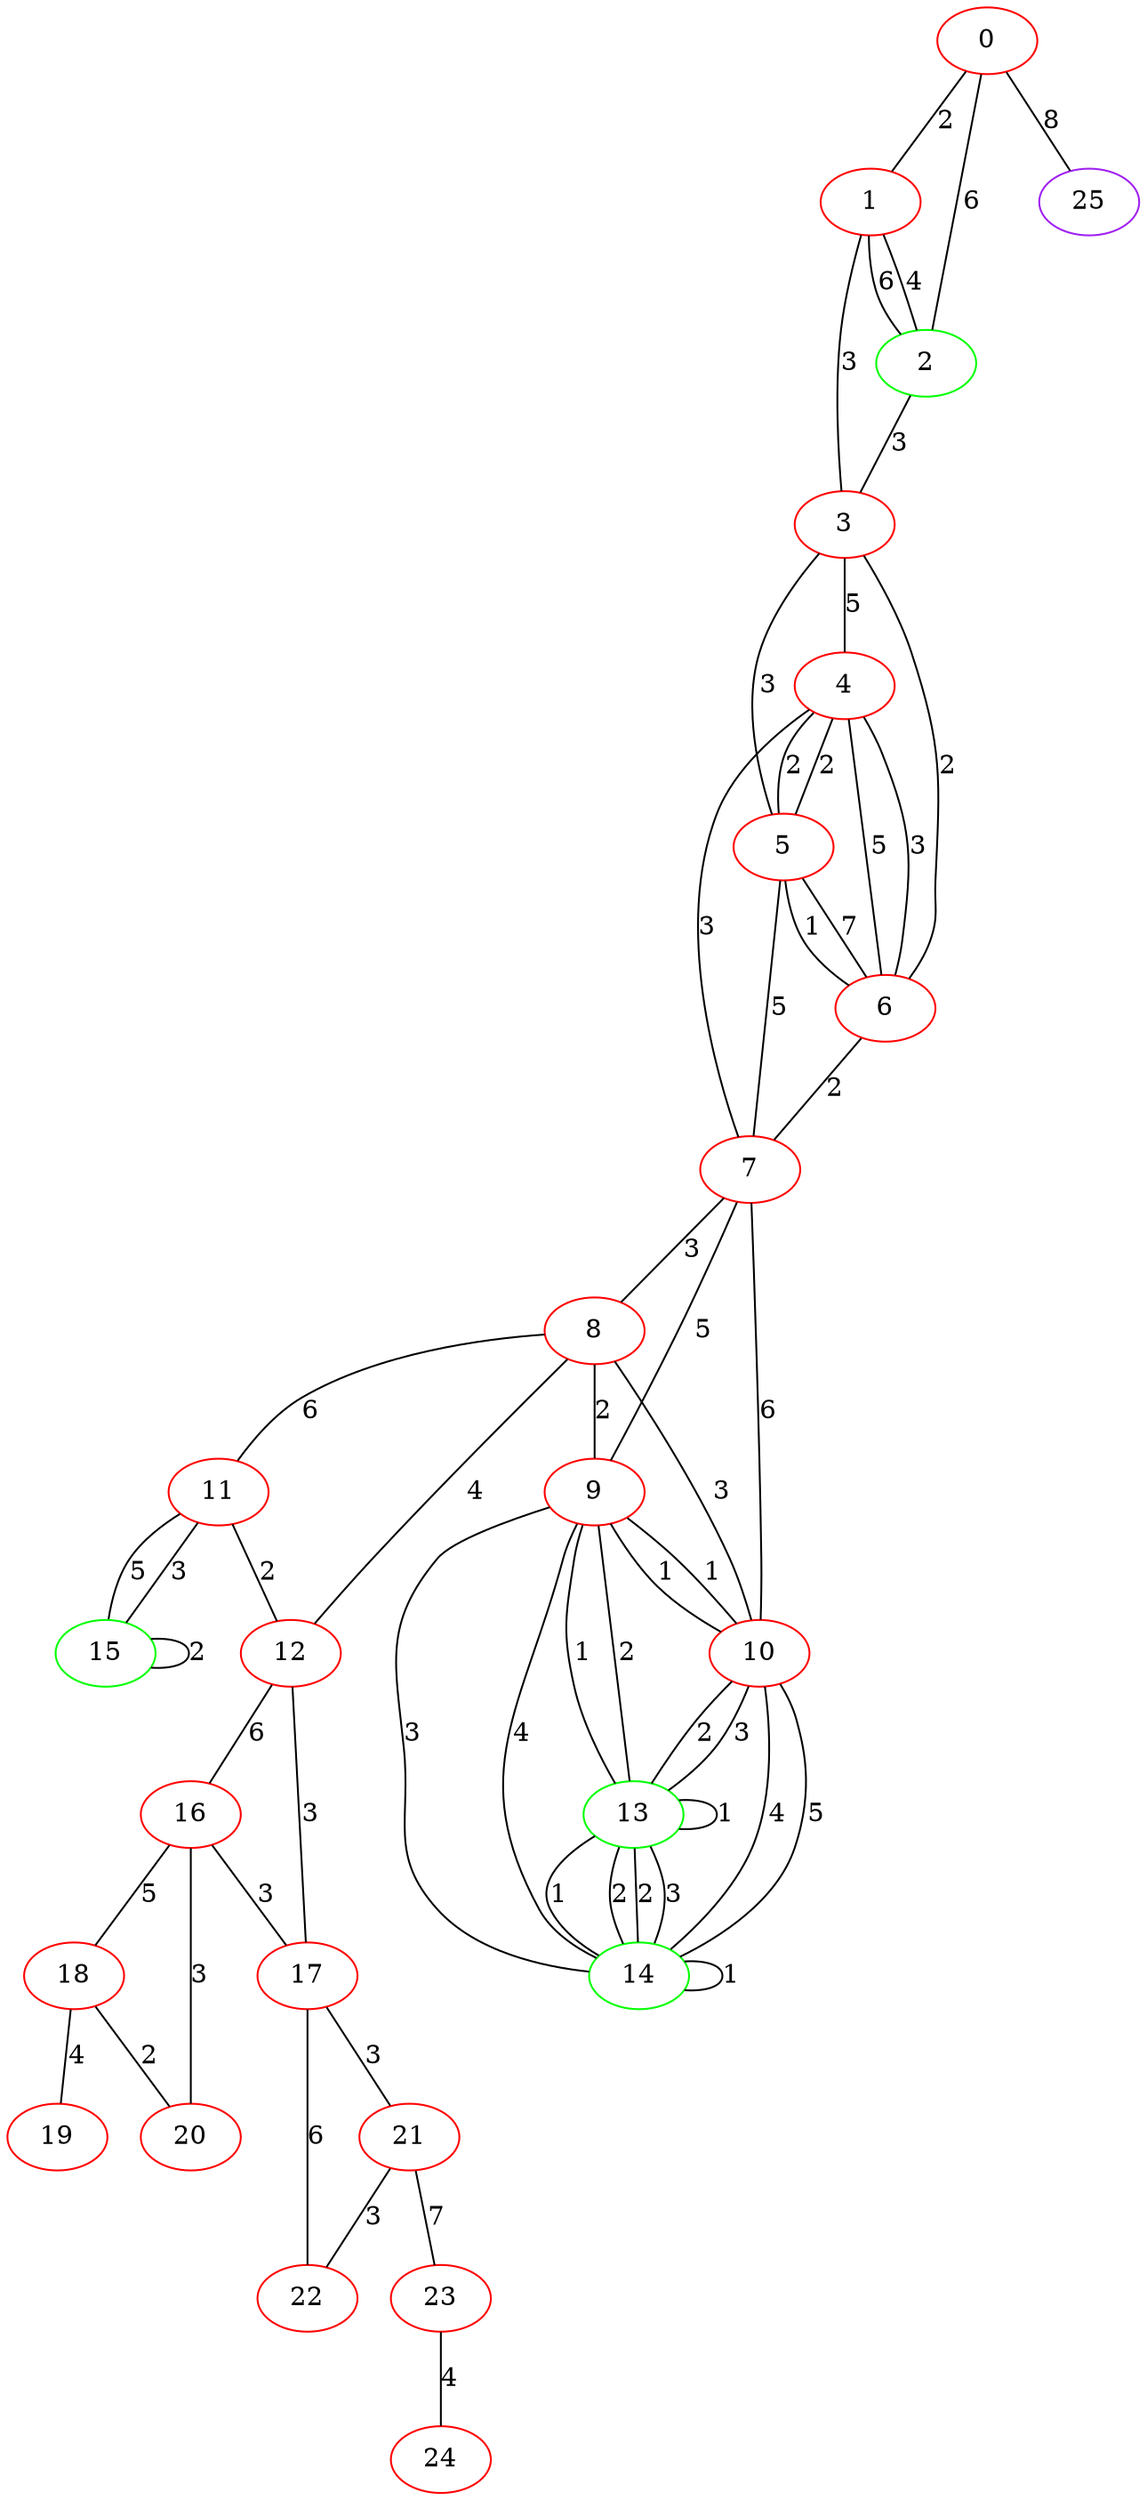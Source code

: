 graph "" {
0 [color=red, weight=1];
1 [color=red, weight=1];
2 [color=green, weight=2];
3 [color=red, weight=1];
4 [color=red, weight=1];
5 [color=red, weight=1];
6 [color=red, weight=1];
7 [color=red, weight=1];
8 [color=red, weight=1];
9 [color=red, weight=1];
10 [color=red, weight=1];
11 [color=red, weight=1];
12 [color=red, weight=1];
13 [color=green, weight=2];
14 [color=green, weight=2];
15 [color=green, weight=2];
16 [color=red, weight=1];
17 [color=red, weight=1];
18 [color=red, weight=1];
19 [color=red, weight=1];
20 [color=red, weight=1];
21 [color=red, weight=1];
22 [color=red, weight=1];
23 [color=red, weight=1];
24 [color=red, weight=1];
25 [color=purple, weight=4];
0 -- 1  [key=0, label=2];
0 -- 2  [key=0, label=6];
0 -- 25  [key=0, label=8];
1 -- 2  [key=0, label=6];
1 -- 2  [key=1, label=4];
1 -- 3  [key=0, label=3];
2 -- 3  [key=0, label=3];
3 -- 4  [key=0, label=5];
3 -- 5  [key=0, label=3];
3 -- 6  [key=0, label=2];
4 -- 5  [key=0, label=2];
4 -- 5  [key=1, label=2];
4 -- 6  [key=0, label=5];
4 -- 6  [key=1, label=3];
4 -- 7  [key=0, label=3];
5 -- 6  [key=0, label=7];
5 -- 6  [key=1, label=1];
5 -- 7  [key=0, label=5];
6 -- 7  [key=0, label=2];
7 -- 8  [key=0, label=3];
7 -- 9  [key=0, label=5];
7 -- 10  [key=0, label=6];
8 -- 9  [key=0, label=2];
8 -- 10  [key=0, label=3];
8 -- 11  [key=0, label=6];
8 -- 12  [key=0, label=4];
9 -- 10  [key=0, label=1];
9 -- 10  [key=1, label=1];
9 -- 13  [key=0, label=1];
9 -- 13  [key=1, label=2];
9 -- 14  [key=0, label=3];
9 -- 14  [key=1, label=4];
10 -- 13  [key=0, label=2];
10 -- 13  [key=1, label=3];
10 -- 14  [key=0, label=4];
10 -- 14  [key=1, label=5];
11 -- 12  [key=0, label=2];
11 -- 15  [key=0, label=3];
11 -- 15  [key=1, label=5];
12 -- 16  [key=0, label=6];
12 -- 17  [key=0, label=3];
13 -- 13  [key=0, label=1];
13 -- 14  [key=0, label=2];
13 -- 14  [key=1, label=3];
13 -- 14  [key=2, label=1];
13 -- 14  [key=3, label=2];
14 -- 14  [key=0, label=1];
15 -- 15  [key=0, label=2];
16 -- 17  [key=0, label=3];
16 -- 18  [key=0, label=5];
16 -- 20  [key=0, label=3];
17 -- 21  [key=0, label=3];
17 -- 22  [key=0, label=6];
18 -- 19  [key=0, label=4];
18 -- 20  [key=0, label=2];
21 -- 22  [key=0, label=3];
21 -- 23  [key=0, label=7];
23 -- 24  [key=0, label=4];
}
